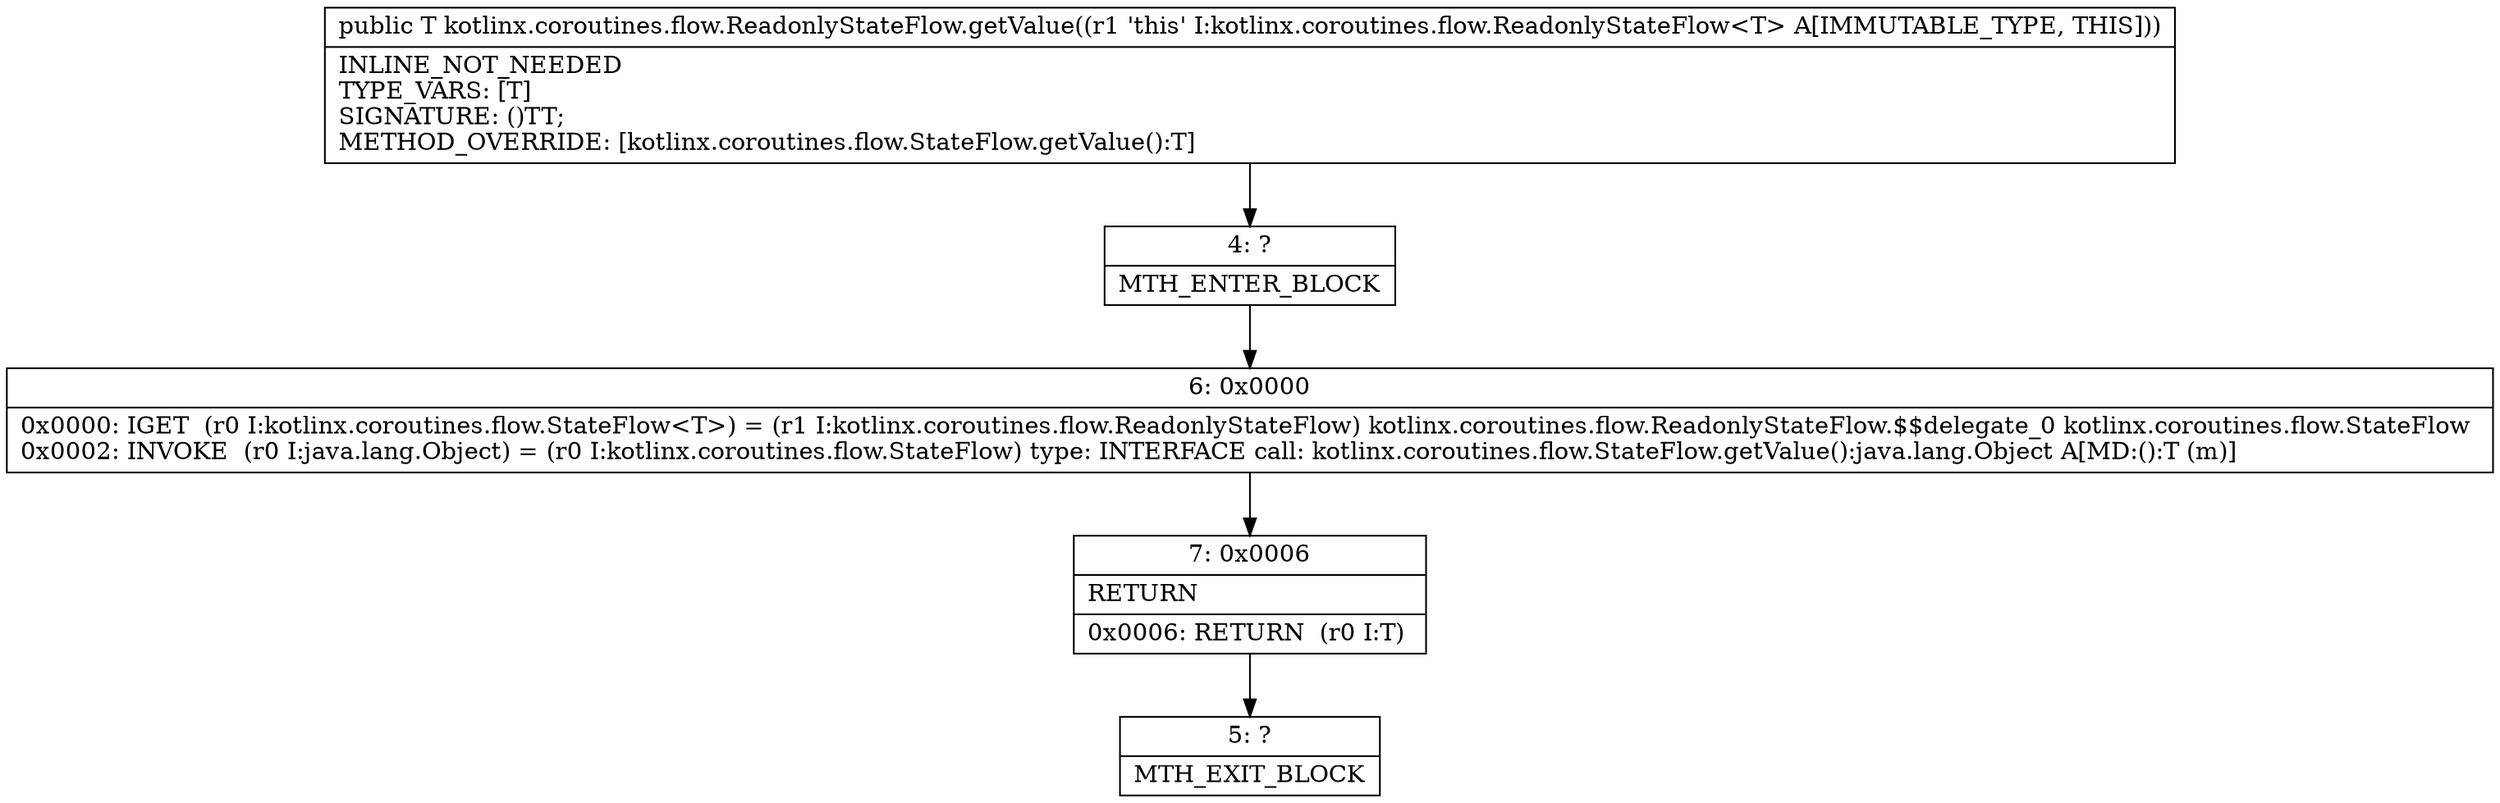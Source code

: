 digraph "CFG forkotlinx.coroutines.flow.ReadonlyStateFlow.getValue()Ljava\/lang\/Object;" {
Node_4 [shape=record,label="{4\:\ ?|MTH_ENTER_BLOCK\l}"];
Node_6 [shape=record,label="{6\:\ 0x0000|0x0000: IGET  (r0 I:kotlinx.coroutines.flow.StateFlow\<T\>) = (r1 I:kotlinx.coroutines.flow.ReadonlyStateFlow) kotlinx.coroutines.flow.ReadonlyStateFlow.$$delegate_0 kotlinx.coroutines.flow.StateFlow \l0x0002: INVOKE  (r0 I:java.lang.Object) = (r0 I:kotlinx.coroutines.flow.StateFlow) type: INTERFACE call: kotlinx.coroutines.flow.StateFlow.getValue():java.lang.Object A[MD:():T (m)]\l}"];
Node_7 [shape=record,label="{7\:\ 0x0006|RETURN\l|0x0006: RETURN  (r0 I:T) \l}"];
Node_5 [shape=record,label="{5\:\ ?|MTH_EXIT_BLOCK\l}"];
MethodNode[shape=record,label="{public T kotlinx.coroutines.flow.ReadonlyStateFlow.getValue((r1 'this' I:kotlinx.coroutines.flow.ReadonlyStateFlow\<T\> A[IMMUTABLE_TYPE, THIS]))  | INLINE_NOT_NEEDED\lTYPE_VARS: [T]\lSIGNATURE: ()TT;\lMETHOD_OVERRIDE: [kotlinx.coroutines.flow.StateFlow.getValue():T]\l}"];
MethodNode -> Node_4;Node_4 -> Node_6;
Node_6 -> Node_7;
Node_7 -> Node_5;
}

